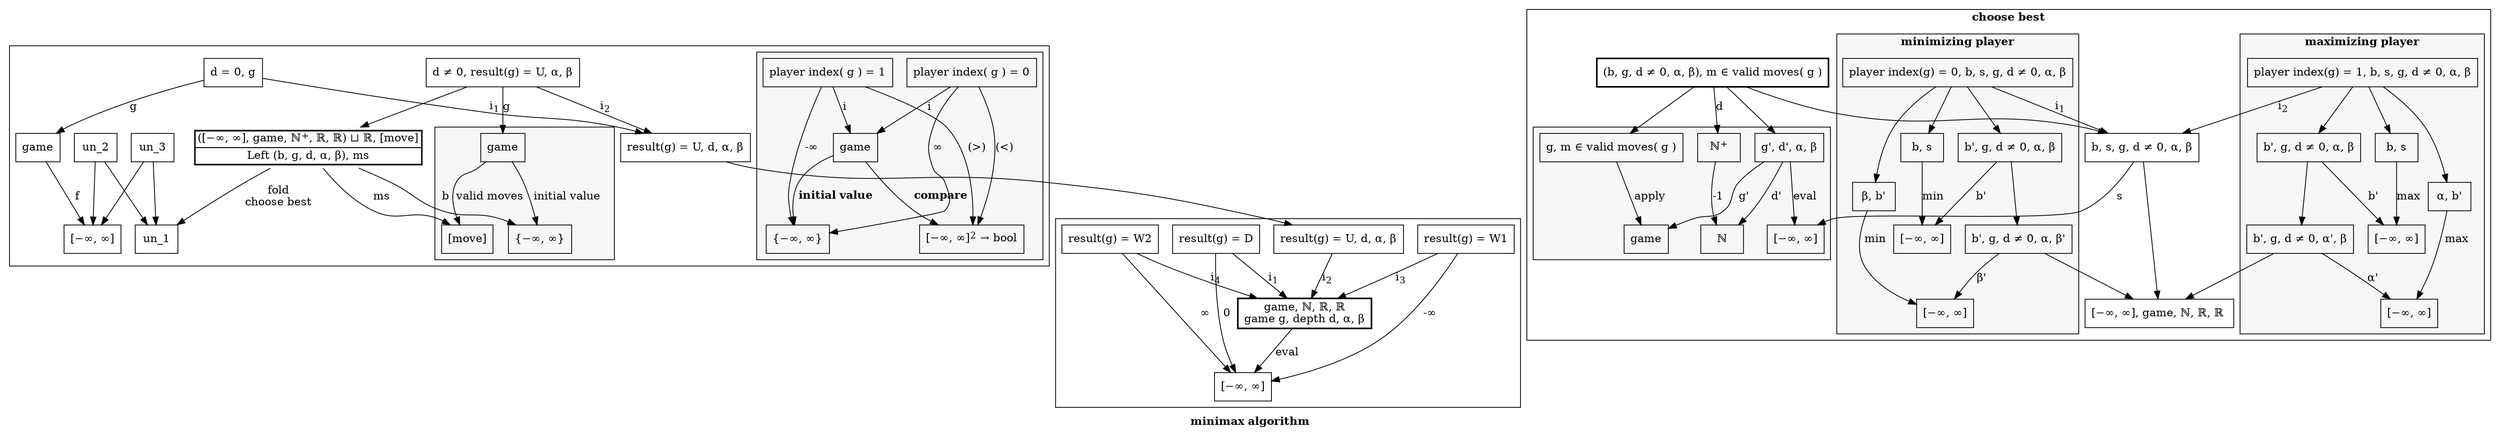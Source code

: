 digraph minimax {
node [shape = "box"]
layout=dot

    label=<<b>minimax algorithm</b>>
    subgraph cluster_init {
        label=<>
        in [label=<game, &#x2115;, &#x211d;, &#x211d;<br/>game g, depth d, &alpha;, &beta;>, penwidth=2]
        in -> in_v [label="eval"]
        in_v [label=<[−∞, ∞]>]        
        in_d [label=<result(g) = D>]
        in_d -> in [label=<i<sub>1</sub>>]
        in_d -> in_v [label=<0>]
        in_w1 [label=<result(g) = W1>]
        in_w1 -> in [label=<i<sub>3</sub>>]
        in_w1 -> in_v [label=<-&infin;>]
        in_w2 [label=<result(g) = W2>]
        in_w2 -> in [label=<i<sub>4</sub>>]
        in_w2 -> in_v [label=<&infin;>]
        in_u [label=<result(g) = U, d, &alpha;, &beta;>]
        in_u -> in [label=<i<sub>2</sub>>]
    }
    subgraph cluster_undecided {
        label=<>
        un_bot [label=<d = 0, g>]
        un_bot -> un_g [label=g]
        un_bot -> un [label=<i<sub>1</sub>>]
        un_rec [label=<d &#x2260; 0, result(g) = U, &alpha;, &beta;>]
        un_rec -> un [label=<i<sub>2</sub>>]
        un_rec -> un_fold
        un_g -> un_v [label=<f>]
        un_v [label=<[−∞, ∞]>]
        un_fold [label=<
            <TABLE BORDER="1" CELLBORDER="1" CELLSPACING="0">
                <TR><TD>([−∞, ∞], game, &#x2115;<sup>+</sup>, &#x211d;, &#x211d;) &#x2294; &#x211d;, [move]</TD></TR>
                <TR><TD>Left (b, g, d, &alpha;, &beta;), ms</TD></TR>
            </TABLE>> shape=plaintext]    
        un_fold -> un_1 [label=<fold<br/>choose best>]
        un_rec -> un2_g [label=<g>]
        un_fold -> un2_lm [label=<ms>]
        un_fold -> un2_v [label=<b>]
        un_1
        un_2
        un_2 -> un_1
        un_2 -> un_v
        un_3
        un_3 -> un_1
        un_3 -> un_v
        un [label=<result(g) = U, d, &alpha;, &beta;>]
        un_g [label=<game>]        
        subgraph cluster_un1 {
            label=<>
            bgcolor=grey97
            un1_g [label=<game>]
            un1_g -> un1_v [label=<<b>initial value</b>>]
            un1_g -> un1_c [label=<<b>compare</b>>]
            un1_p0 [label=<player index( g ) = 0>]
            un1_p0 -> un1_g [label=<i>]
            un1_p0 -> un1_v [label=<∞>]
            un1_p0 -> un1_c [label=<(&lt;)>]
            un1_p1 [label=<player index( g ) = 1>]
            un1_p1 -> un1_g [label=<i>]
            un1_p1 -> un1_v [label=<-∞>]
            un1_p1 -> un1_c [label=<(&gt;)>]
            un1_v [label=<{−∞, ∞}>]
            un1_c [label=<[−∞, ∞]<sup>2</sup> &#x2192; bool>]
        }
        subgraph cluster_un2 {
            label=<>
            bgcolor=grey97
            un2_lm [label=<[move]>]
            un2_g [label=<game>]
            un2_g -> un2_lm [label=<valid moves>]
            un2_g -> un2_v [label=<initial value>]
            un2_v [label=<{−∞, ∞}>]
        }
    }
    un -> in_u

    subgraph cluster_choose_best {
        label=<<b>choose best</b>>
        cb_init[label=<(b, g, d &#x2260; 0, &alpha;, &beta;), m &#x2208; valid moves( g )>, penwidth=2]
        cb_init -> cb2_np [label=<d>]
        cb_init -> cb2_gm
        cb_init -> cb2_2 
        cb_init-> cb_1
      //      p0_2 [label=<b' &#x2264; &alpha;, g, d &#x2260; 0, &alpha;, &beta;>]
        //    p0_2 -> p01 [label=<i<sub>2</sub>>]
          //  p0_2 -> cb_v [label=<b'>]
            //p0_3 [label=<b' &gt; &alpha;, g, d &#x2260; 0, &alpha;, &beta;>]
            //p0_3 -> p01 [label=<i<sub>1</sub>>]

        cb_1 [label=<b, s, g, d &#x2260; 0, &alpha;, &beta;>]
        cb_1 -> cb2_v [label=<s>]
        cb_1 -> cb_r
        cb_r [label=<[−∞, ∞], game, &#x2115;, &#x211d;, &#x211d; >]
        p0_2 -> cb_r
        p1_2 -> cb_r
        subgraph cluster_p1 {
            label=<<b>maximizing player</b>>
            bgcolor=grey97
            p1 [label=<player index(g) = 1, b, s, g, d &#x2260; 0, &alpha;, &beta;>]
            p1 -> p1_1
            p1 -> p1_sb
            p1 -> p1_bb
            p1_1 [label=<b', g, d &#x2260; 0, &alpha;, &beta;>]
            p1_1 -> p1_i2 [label=<b'>]
            p1_1 -> p1_2
            p1_2 [label=<b', g, d &#x2260; 0, &alpha;', &beta;>]
            p1_2 -> p1_i3 [label=<&alpha;'>] 
            p1_bb [label=<&alpha;, b'>]
            p1_bb -> p1_i3 [label=<max>]
            p1_sb [label=<b, s>]
            p1_sb -> p1_i2 [label=<max>]
            p1_i2 [label=<[−∞, ∞]>]
            p1_i3 [label=<[−∞, ∞]>]
        }
        p1 -> cb_1 [label=<i<sub>2</sub>>]
        subgraph cluster_p0 {
            label=<<b>minimizing player</b>>
            bgcolor=grey97
            p0 [label=<player index(g) = 0, b, s, g, d &#x2260; 0, &alpha;, &beta;>]
            p0 -> p0_1
            p0 -> p0_sb
            p0 -> p0_bb
            p0_1 [label=<b', g, d &#x2260; 0, &alpha;, &beta;>]
            p0_1 -> p0_i2 [label=<b'>]
            p0_1 -> p0_2
            p0_2 [label=<b', g, d &#x2260; 0, &alpha;, &beta;'>]
            p0_2 -> p0_i3 [label=<&beta;'>] 
            p0_bb [label=<&beta;, b'>]
            p0_bb -> p0_i3 [label=<min>]
            p0_sb [label=<b, s>]
            p0_sb -> p0_i2 [label=<min>]
            p0_i2 [label=<[−∞, ∞]>]
            p0_i3 [label=<[−∞, ∞]>]
        }
        p0 -> cb_1 [label=<i<sub>1</sub>>]
        subgraph cluster_cb2 {
            label=<>
            bgcolor=grey97
            cb2_gm -> cb2_g [label=<apply>]
            cb2_gm [label=<g, m &#x2208; valid moves( g )>]
            cb2_2 [label=<g', d', &alpha;, &beta;>]
            cb2_2 -> cb2_n [label=<d'>]
            cb2_2 -> cb2_g [label=<g'>]
            cb2_2 -> cb2_v [label=<eval>]
            cb2_v [label=<[−∞, ∞]>]
            cb2_g [label=game]
            cb2_n [label=<&#x2115;>]
            cb2_np [label=<&#x2115;<sup>+</sup>>]
            cb2_np -> cb2_n [label=<-1>]
        }
    }
 }